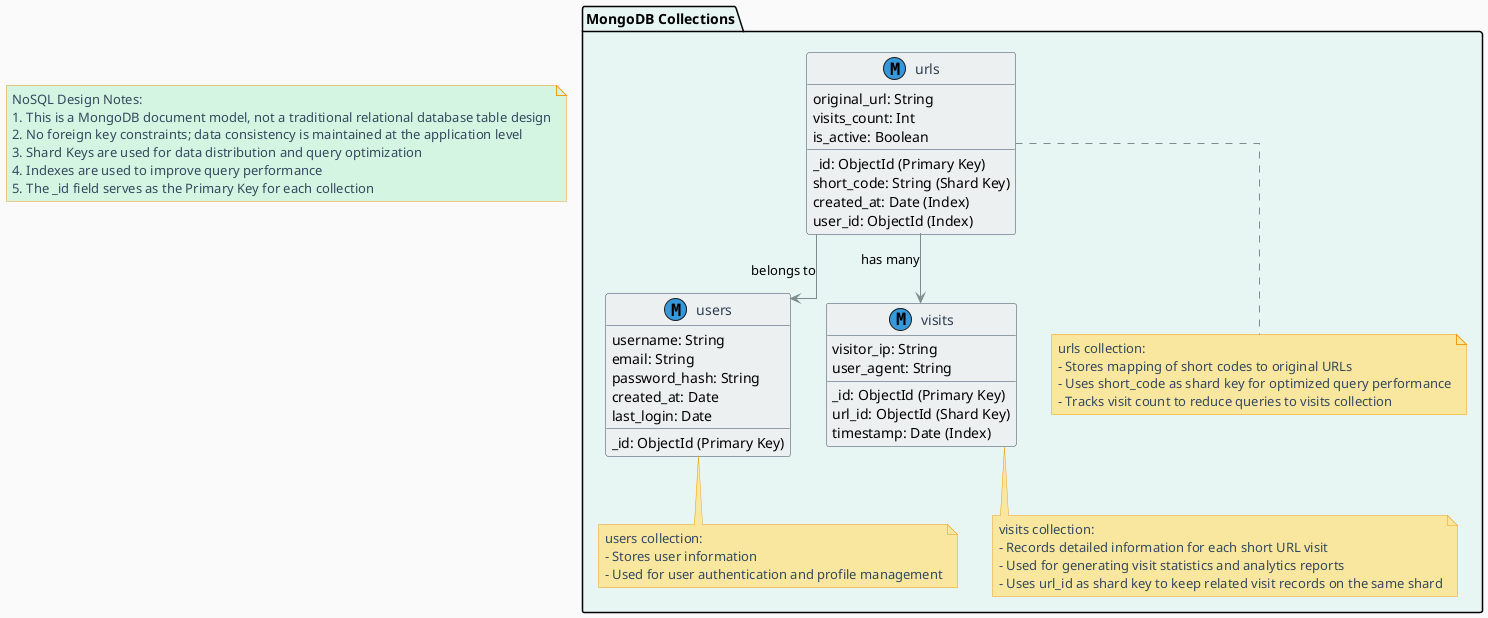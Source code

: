 @startuml
!define MONGO(x) class x << (M,#3498db) >>

skinparam class {
    BackgroundColor #ecf0f1
    BorderColor #34495e
    ArrowColor #7f8c8d
    FontColor #2c3e50
}
skinparam note {
    BackgroundColor #f9e79f
    BorderColor #f39c12
    FontColor #34495e
}
skinparam linetype ortho
skinparam backgroundColor #FAFAFA

package "MongoDB Collections" #e8f6f3 {
    together {
        MONGO(urls) {
            _id: ObjectId (Primary Key)
            short_code: String (Shard Key)
            original_url: String
            created_at: Date (Index)
            user_id: ObjectId (Index)
            visits_count: Int
            is_active: Boolean
        }

        MONGO(users) {
            _id: ObjectId (Primary Key)
            username: String
            email: String
            password_hash: String
            created_at: Date
            last_login: Date
        }

        MONGO(visits) {
            _id: ObjectId (Primary Key)
            url_id: ObjectId (Shard Key)
            visitor_ip: String
            user_agent: String
            timestamp: Date (Index)
        }
    }

    note bottom of urls
        urls collection:
        - Stores mapping of short codes to original URLs
        - Uses short_code as shard key for optimized query performance
        - Tracks visit count to reduce queries to visits collection
    end note

    note bottom of users
        users collection:
        - Stores user information
        - Used for user authentication and profile management
    end note

    note bottom of visits
        visits collection:
        - Records detailed information for each short URL visit
        - Used for generating visit statistics and analytics reports
        - Uses url_id as shard key to keep related visit records on the same shard
    end note
}

note as N1 #d5f5e3
    NoSQL Design Notes:
    1. This is a MongoDB document model, not a traditional relational database table design
    2. No foreign key constraints; data consistency is maintained at the application level
    3. Shard Keys are used for data distribution and query optimization
    4. Indexes are used to improve query performance
    5. The _id field serves as the Primary Key for each collection
end note

urls -[#7f8c8d]-> users : "belongs to"
urls -[#7f8c8d]-> visits : "has many"

@enduml
